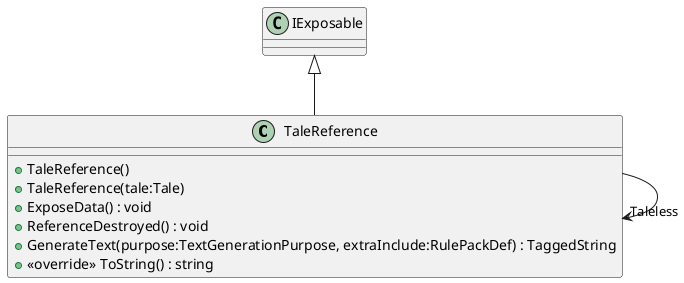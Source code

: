 @startuml
class TaleReference {
    + TaleReference()
    + TaleReference(tale:Tale)
    + ExposeData() : void
    + ReferenceDestroyed() : void
    + GenerateText(purpose:TextGenerationPurpose, extraInclude:RulePackDef) : TaggedString
    + <<override>> ToString() : string
}
IExposable <|-- TaleReference
TaleReference --> "Taleless" TaleReference
@enduml
